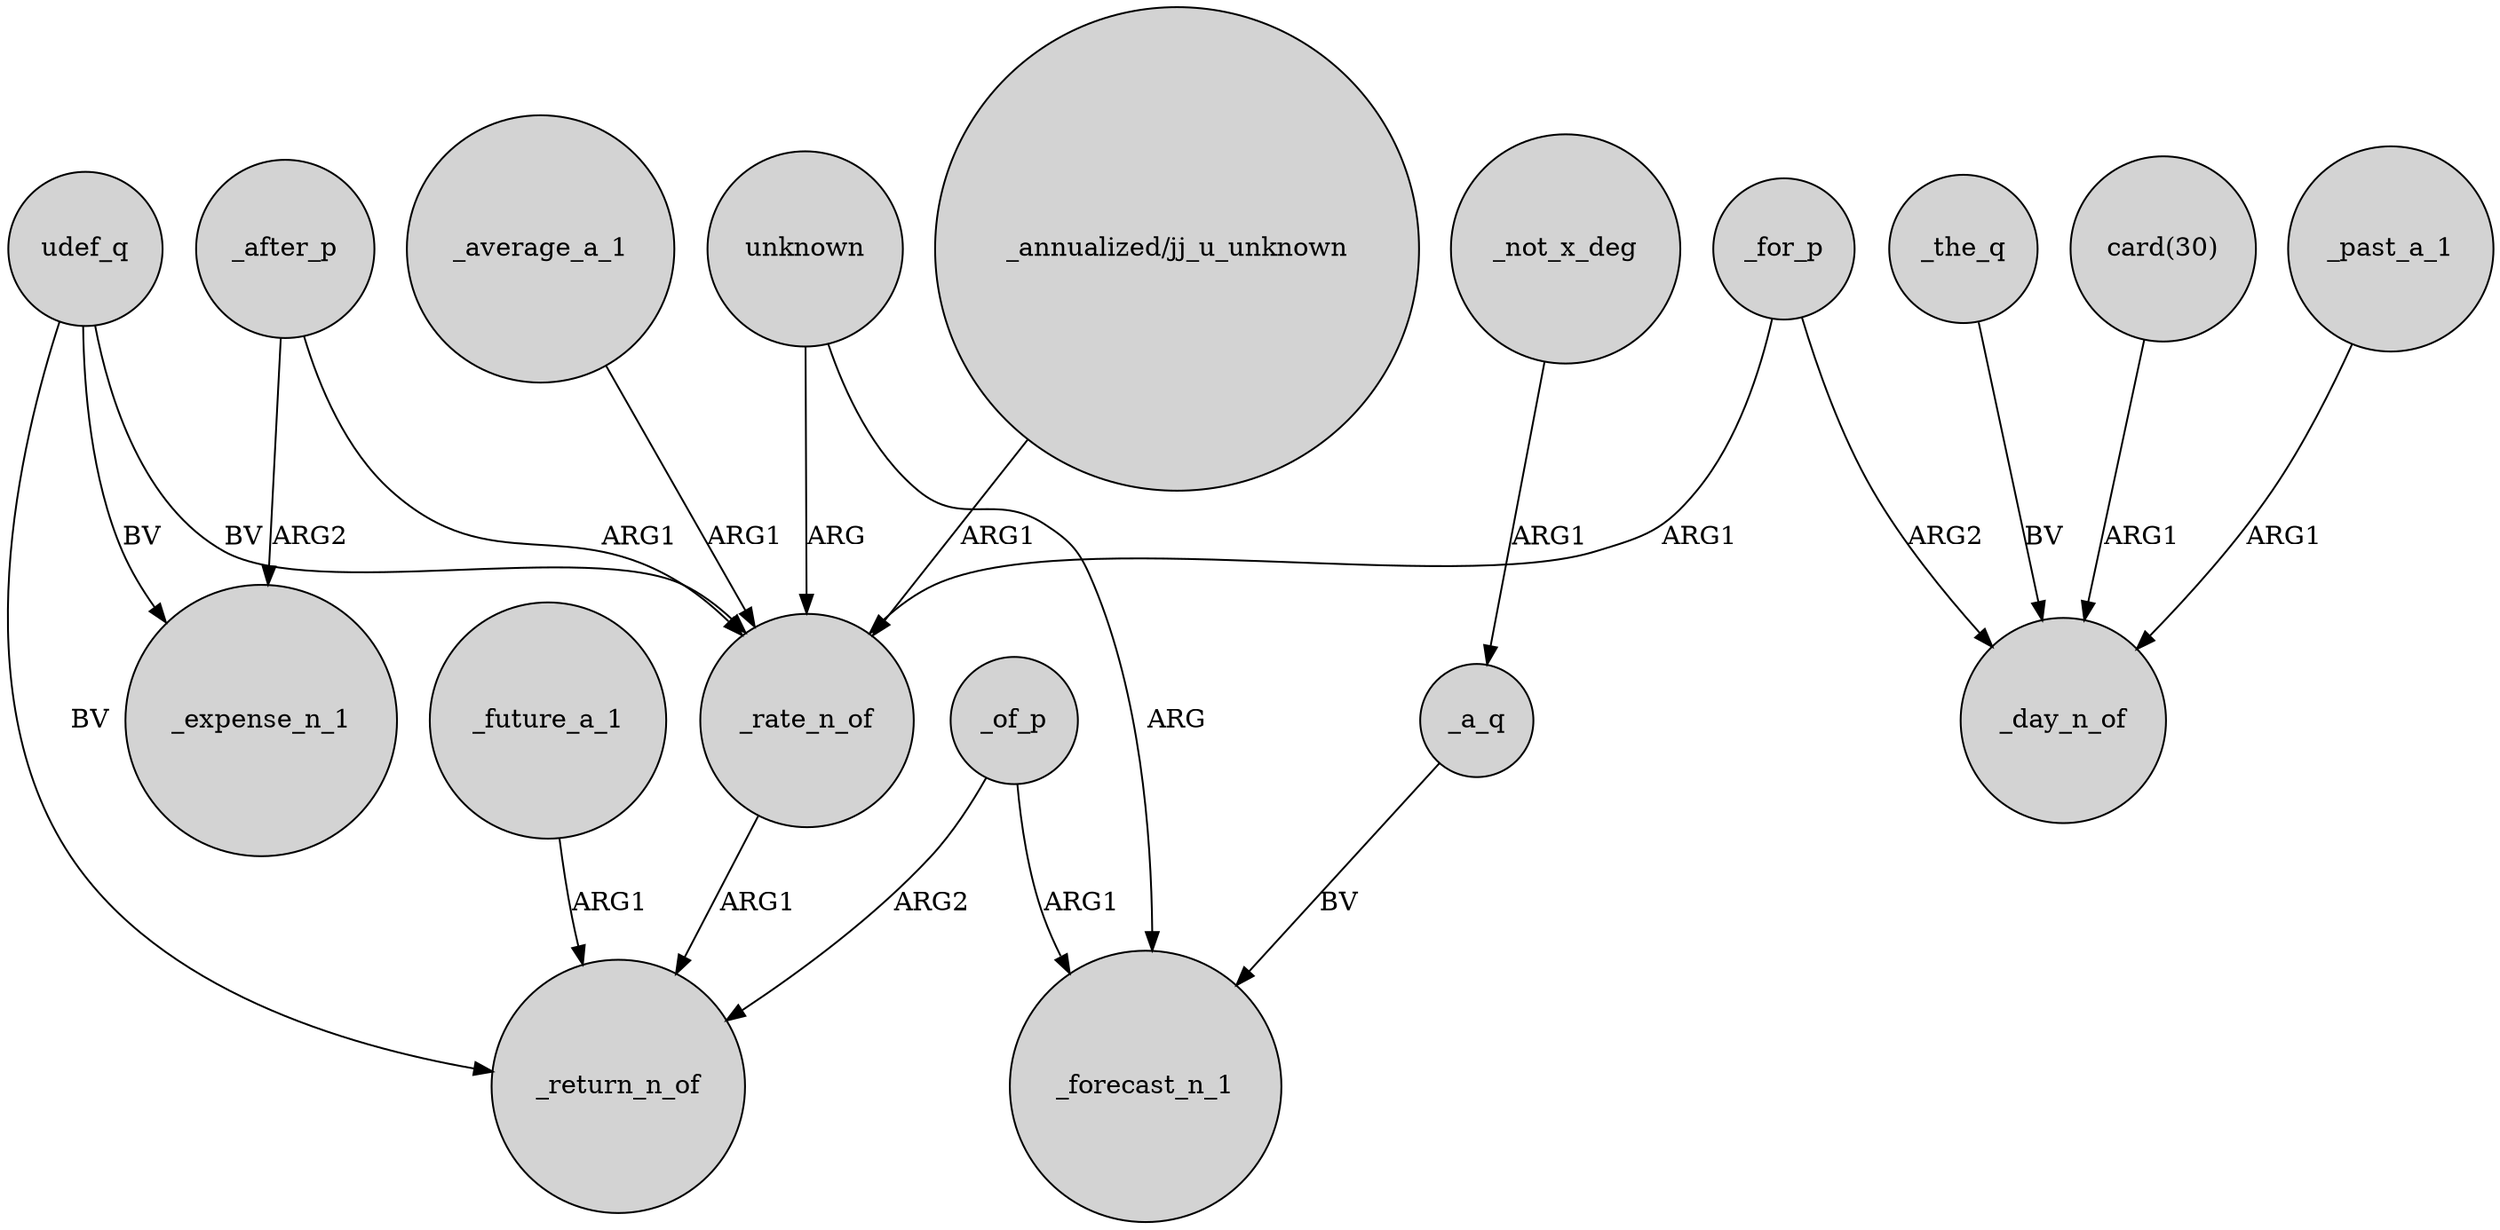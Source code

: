 digraph {
	node [shape=circle style=filled]
	udef_q -> _expense_n_1 [label=BV]
	udef_q -> _return_n_of [label=BV]
	_future_a_1 -> _return_n_of [label=ARG1]
	_for_p -> _rate_n_of [label=ARG1]
	_not_x_deg -> _a_q [label=ARG1]
	_a_q -> _forecast_n_1 [label=BV]
	udef_q -> _rate_n_of [label=BV]
	_after_p -> _expense_n_1 [label=ARG2]
	_of_p -> _return_n_of [label=ARG2]
	_rate_n_of -> _return_n_of [label=ARG1]
	unknown -> _rate_n_of [label=ARG]
	_the_q -> _day_n_of [label=BV]
	_for_p -> _day_n_of [label=ARG2]
	unknown -> _forecast_n_1 [label=ARG]
	_after_p -> _rate_n_of [label=ARG1]
	_of_p -> _forecast_n_1 [label=ARG1]
	_average_a_1 -> _rate_n_of [label=ARG1]
	"_annualized/jj_u_unknown" -> _rate_n_of [label=ARG1]
	"card(30)" -> _day_n_of [label=ARG1]
	_past_a_1 -> _day_n_of [label=ARG1]
}
